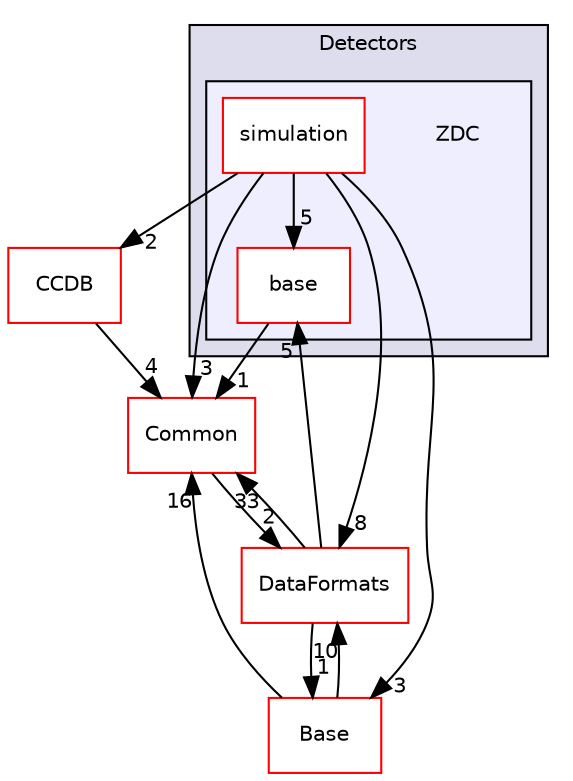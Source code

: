 digraph "/home/travis/build/AliceO2Group/AliceO2/Detectors/ZDC" {
  bgcolor=transparent;
  compound=true
  node [ fontsize="10", fontname="Helvetica"];
  edge [ labelfontsize="10", labelfontname="Helvetica"];
  subgraph clusterdir_051dca18e802f8e9474f2e30d29c04e0 {
    graph [ bgcolor="#ddddee", pencolor="black", label="Detectors" fontname="Helvetica", fontsize="10", URL="dir_051dca18e802f8e9474f2e30d29c04e0.html"]
  subgraph clusterdir_db9e312ee82793cf7e11be39a4401551 {
    graph [ bgcolor="#eeeeff", pencolor="black", label="" URL="dir_db9e312ee82793cf7e11be39a4401551.html"];
    dir_db9e312ee82793cf7e11be39a4401551 [shape=plaintext label="ZDC"];
    dir_9a03fde50984971e6d5cd095204aab10 [shape=box label="base" color="red" fillcolor="white" style="filled" URL="dir_9a03fde50984971e6d5cd095204aab10.html"];
    dir_42e3a2880e2a7a6dc7f4f0567528a1f9 [shape=box label="simulation" color="red" fillcolor="white" style="filled" URL="dir_42e3a2880e2a7a6dc7f4f0567528a1f9.html"];
  }
  }
  dir_4ab6b4cc6a7edbff49100e9123df213f [shape=box label="Common" color="red" URL="dir_4ab6b4cc6a7edbff49100e9123df213f.html"];
  dir_6af676bf18881990e4083e191d0e63e0 [shape=box label="CCDB" color="red" URL="dir_6af676bf18881990e4083e191d0e63e0.html"];
  dir_37c90836491b695b472bf98d1be8336b [shape=box label="Base" color="red" URL="dir_37c90836491b695b472bf98d1be8336b.html"];
  dir_2171f7ec022c5423887b07c69b2f5b48 [shape=box label="DataFormats" color="red" URL="dir_2171f7ec022c5423887b07c69b2f5b48.html"];
  dir_42e3a2880e2a7a6dc7f4f0567528a1f9->dir_4ab6b4cc6a7edbff49100e9123df213f [headlabel="3", labeldistance=1.5 headhref="dir_000187_000027.html"];
  dir_42e3a2880e2a7a6dc7f4f0567528a1f9->dir_6af676bf18881990e4083e191d0e63e0 [headlabel="2", labeldistance=1.5 headhref="dir_000187_000019.html"];
  dir_42e3a2880e2a7a6dc7f4f0567528a1f9->dir_37c90836491b695b472bf98d1be8336b [headlabel="3", labeldistance=1.5 headhref="dir_000187_000276.html"];
  dir_42e3a2880e2a7a6dc7f4f0567528a1f9->dir_9a03fde50984971e6d5cd095204aab10 [headlabel="5", labeldistance=1.5 headhref="dir_000187_000173.html"];
  dir_42e3a2880e2a7a6dc7f4f0567528a1f9->dir_2171f7ec022c5423887b07c69b2f5b48 [headlabel="8", labeldistance=1.5 headhref="dir_000187_000076.html"];
  dir_4ab6b4cc6a7edbff49100e9123df213f->dir_2171f7ec022c5423887b07c69b2f5b48 [headlabel="2", labeldistance=1.5 headhref="dir_000027_000076.html"];
  dir_6af676bf18881990e4083e191d0e63e0->dir_4ab6b4cc6a7edbff49100e9123df213f [headlabel="4", labeldistance=1.5 headhref="dir_000019_000027.html"];
  dir_37c90836491b695b472bf98d1be8336b->dir_4ab6b4cc6a7edbff49100e9123df213f [headlabel="16", labeldistance=1.5 headhref="dir_000276_000027.html"];
  dir_37c90836491b695b472bf98d1be8336b->dir_2171f7ec022c5423887b07c69b2f5b48 [headlabel="10", labeldistance=1.5 headhref="dir_000276_000076.html"];
  dir_9a03fde50984971e6d5cd095204aab10->dir_4ab6b4cc6a7edbff49100e9123df213f [headlabel="1", labeldistance=1.5 headhref="dir_000173_000027.html"];
  dir_2171f7ec022c5423887b07c69b2f5b48->dir_4ab6b4cc6a7edbff49100e9123df213f [headlabel="33", labeldistance=1.5 headhref="dir_000076_000027.html"];
  dir_2171f7ec022c5423887b07c69b2f5b48->dir_37c90836491b695b472bf98d1be8336b [headlabel="1", labeldistance=1.5 headhref="dir_000076_000276.html"];
  dir_2171f7ec022c5423887b07c69b2f5b48->dir_9a03fde50984971e6d5cd095204aab10 [headlabel="5", labeldistance=1.5 headhref="dir_000076_000173.html"];
}
